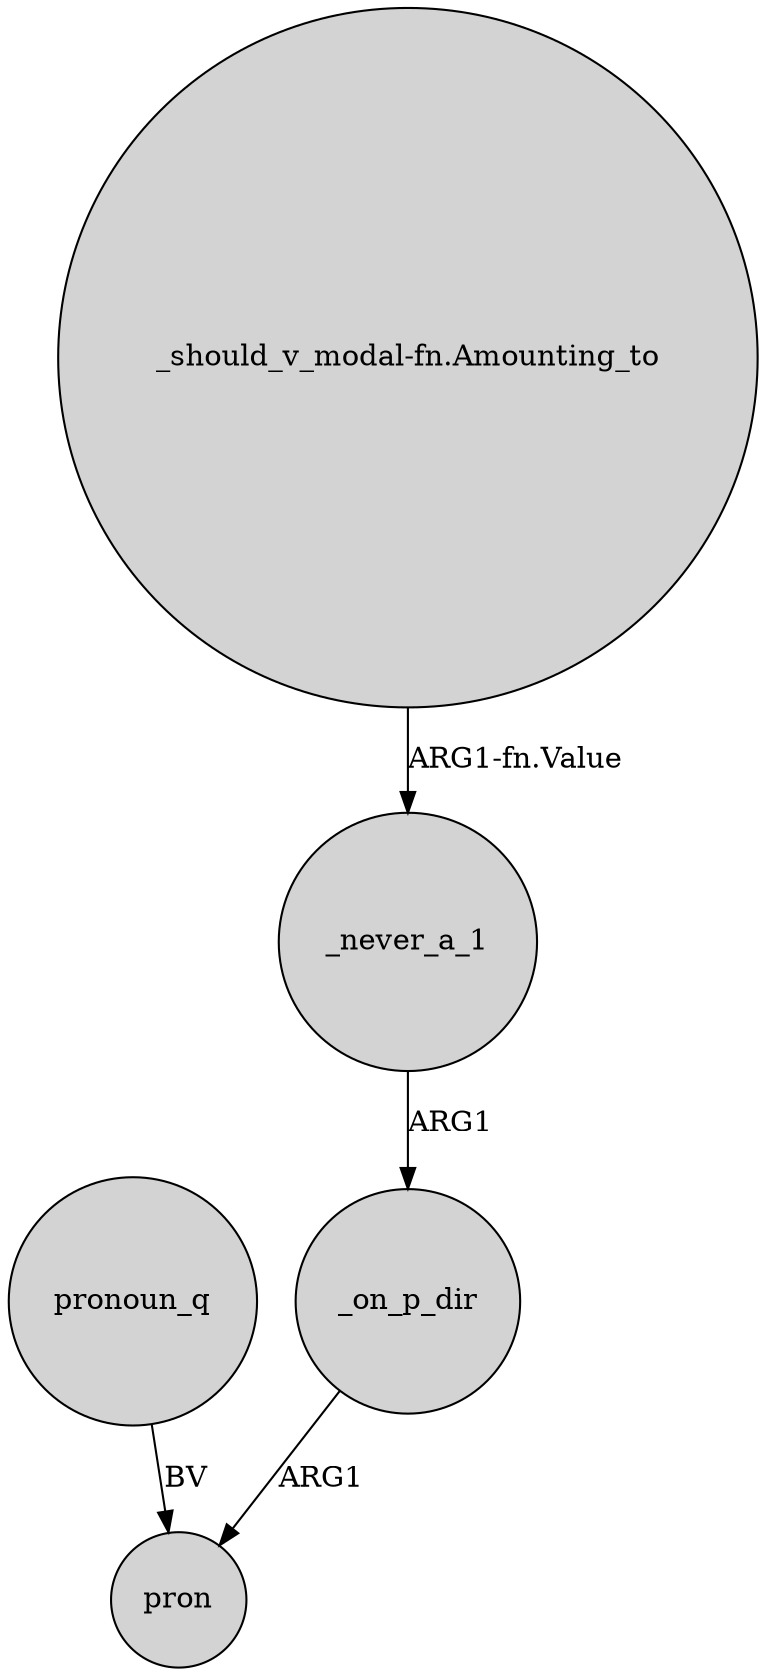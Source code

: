 digraph {
	node [shape=circle style=filled]
	pronoun_q -> pron [label=BV]
	_on_p_dir -> pron [label=ARG1]
	_never_a_1 -> _on_p_dir [label=ARG1]
	"_should_v_modal-fn.Amounting_to" -> _never_a_1 [label="ARG1-fn.Value"]
}
